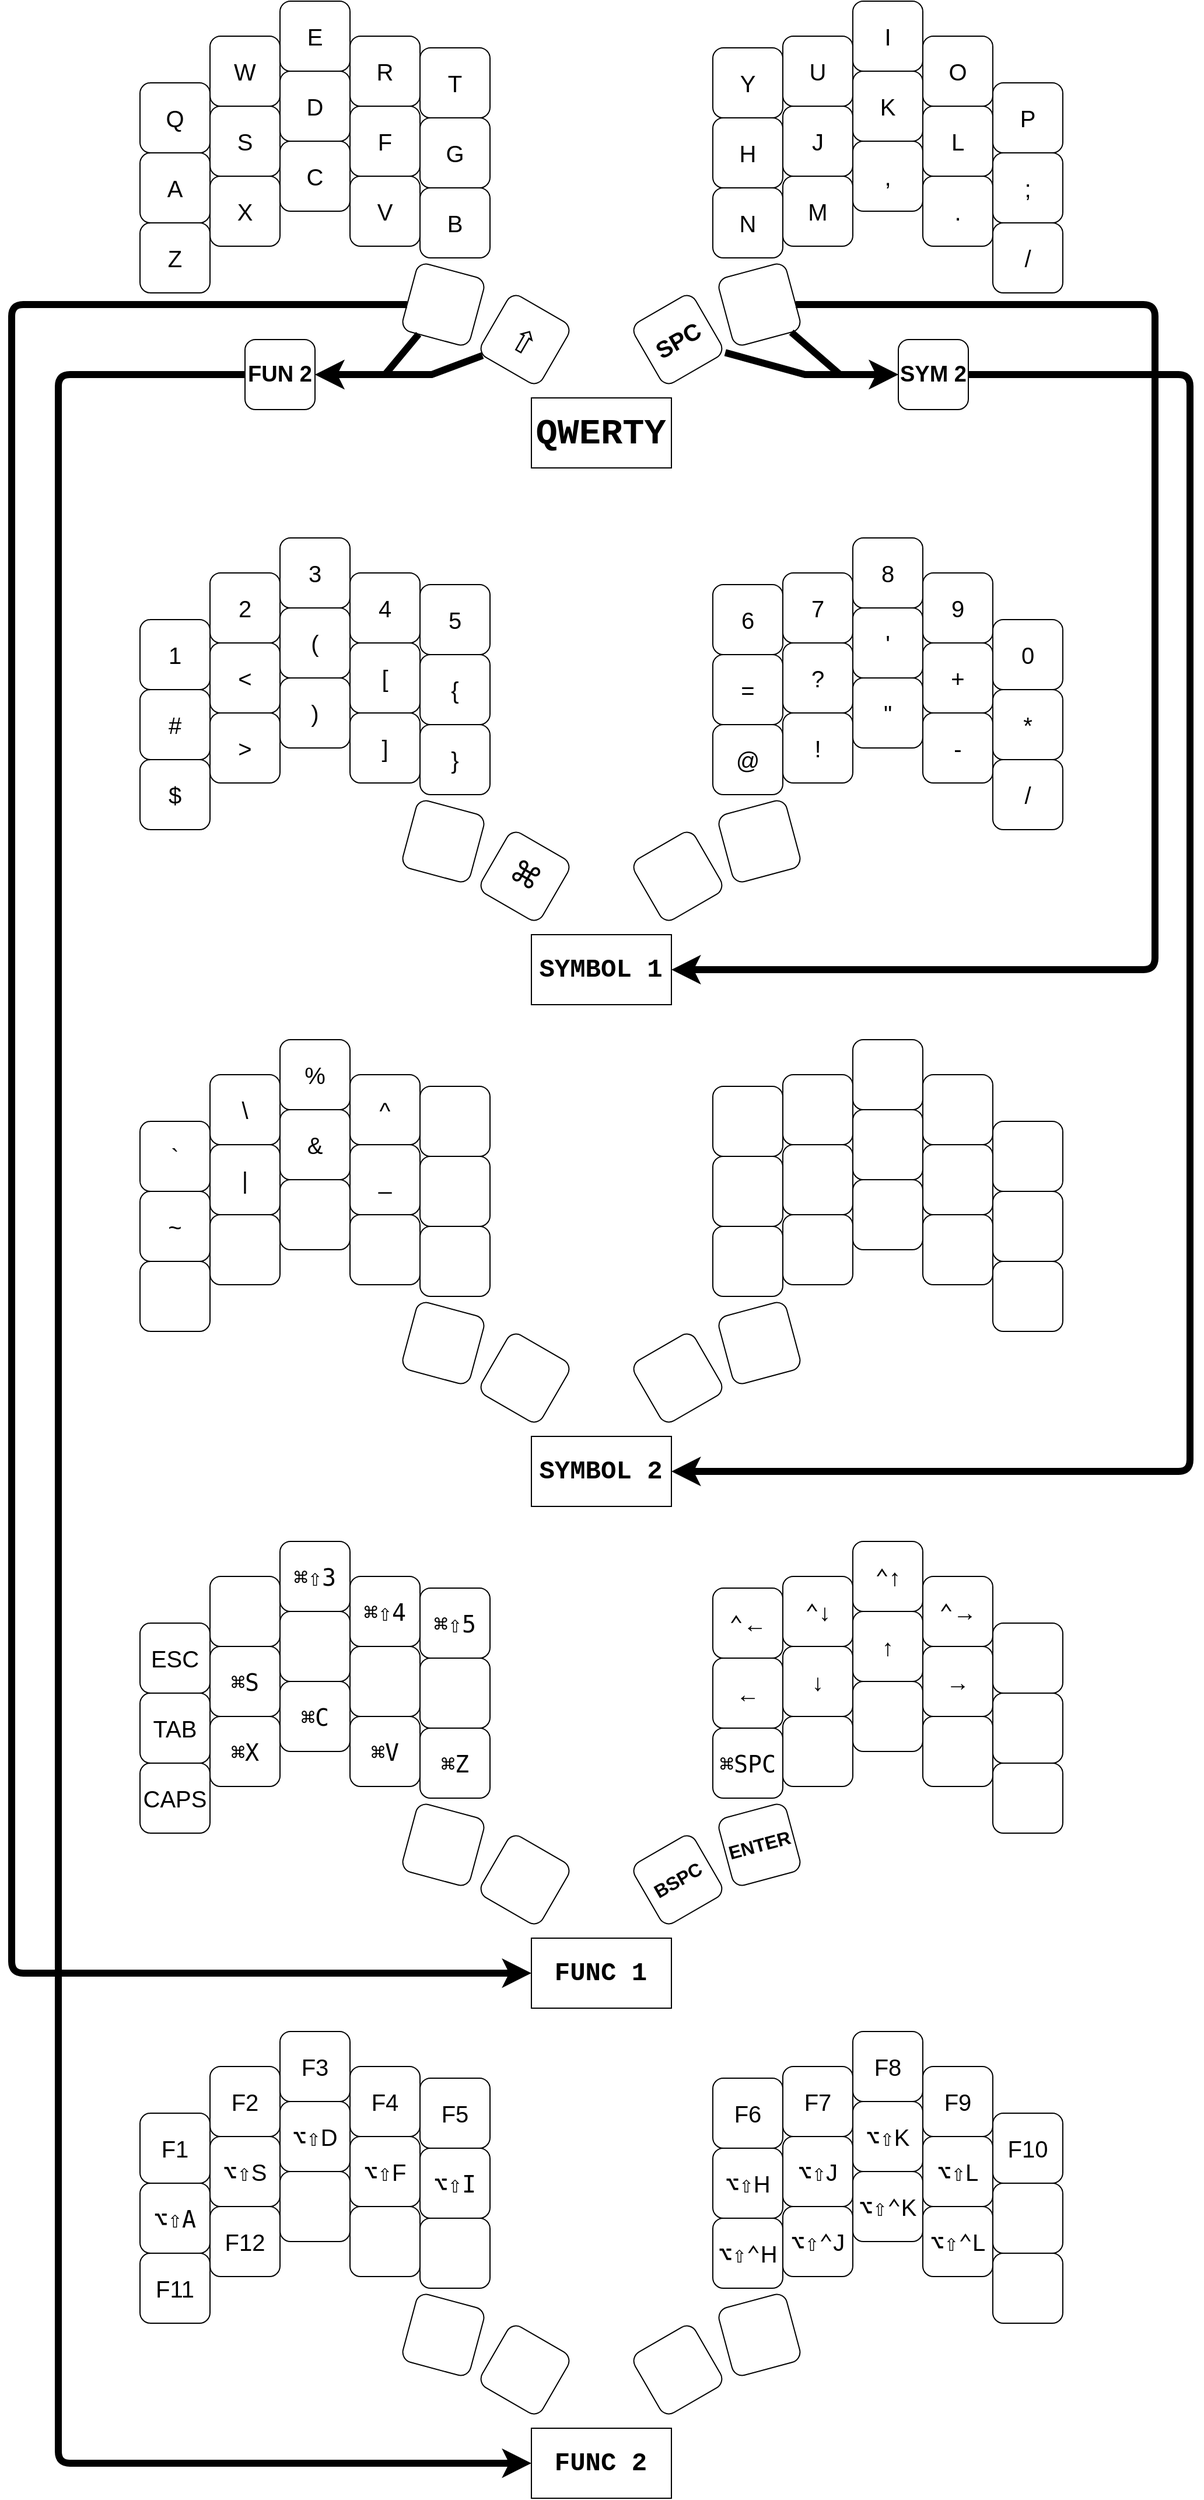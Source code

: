 <mxfile version="20.5.1"><diagram id="PHoBeTt5B5sPmpXtBZZb" name="第 1 页"><mxGraphModel dx="2812" dy="1494" grid="1" gridSize="10" guides="1" tooltips="1" connect="1" arrows="1" fold="1" page="1" pageScale="1" pageWidth="827" pageHeight="1169" math="0" shadow="0"><root><mxCell id="0"/><mxCell id="1" parent="0"/><mxCell id="RsKWAIyPbqBDw2KpzhiT-77" value="" style="group" vertex="1" connectable="0" parent="1"><mxGeometry x="150" y="50" width="790.981" height="400" as="geometry"/></mxCell><mxCell id="RsKWAIyPbqBDw2KpzhiT-78" value="&lt;font style=&quot;font-size: 20px;&quot;&gt;Q&lt;/font&gt;" style="rounded=1;whiteSpace=wrap;html=1;" vertex="1" parent="RsKWAIyPbqBDw2KpzhiT-77"><mxGeometry y="70" width="60" height="60" as="geometry"/></mxCell><mxCell id="RsKWAIyPbqBDw2KpzhiT-79" value="&lt;font style=&quot;font-size: 20px;&quot;&gt;A&lt;/font&gt;" style="rounded=1;whiteSpace=wrap;html=1;" vertex="1" parent="RsKWAIyPbqBDw2KpzhiT-77"><mxGeometry y="130" width="60" height="60" as="geometry"/></mxCell><mxCell id="RsKWAIyPbqBDw2KpzhiT-80" value="&lt;font style=&quot;font-size: 20px;&quot;&gt;Z&lt;/font&gt;" style="rounded=1;whiteSpace=wrap;html=1;" vertex="1" parent="RsKWAIyPbqBDw2KpzhiT-77"><mxGeometry y="190" width="60" height="60" as="geometry"/></mxCell><mxCell id="RsKWAIyPbqBDw2KpzhiT-81" value="&lt;font style=&quot;font-size: 20px;&quot;&gt;W&lt;/font&gt;" style="rounded=1;whiteSpace=wrap;html=1;" vertex="1" parent="RsKWAIyPbqBDw2KpzhiT-77"><mxGeometry x="60" y="30" width="60" height="60" as="geometry"/></mxCell><mxCell id="RsKWAIyPbqBDw2KpzhiT-82" value="&lt;font style=&quot;font-size: 20px;&quot;&gt;S&lt;/font&gt;" style="rounded=1;whiteSpace=wrap;html=1;" vertex="1" parent="RsKWAIyPbqBDw2KpzhiT-77"><mxGeometry x="60" y="90" width="60" height="60" as="geometry"/></mxCell><mxCell id="RsKWAIyPbqBDw2KpzhiT-83" value="&lt;font style=&quot;font-size: 20px;&quot;&gt;X&lt;/font&gt;" style="rounded=1;whiteSpace=wrap;html=1;" vertex="1" parent="RsKWAIyPbqBDw2KpzhiT-77"><mxGeometry x="60" y="150" width="60" height="60" as="geometry"/></mxCell><mxCell id="RsKWAIyPbqBDw2KpzhiT-84" value="&lt;font style=&quot;font-size: 20px;&quot;&gt;E&lt;/font&gt;" style="rounded=1;whiteSpace=wrap;html=1;" vertex="1" parent="RsKWAIyPbqBDw2KpzhiT-77"><mxGeometry x="120" width="60" height="60" as="geometry"/></mxCell><mxCell id="RsKWAIyPbqBDw2KpzhiT-85" value="&lt;font style=&quot;font-size: 20px;&quot;&gt;D&lt;/font&gt;" style="rounded=1;whiteSpace=wrap;html=1;" vertex="1" parent="RsKWAIyPbqBDw2KpzhiT-77"><mxGeometry x="120" y="60" width="60" height="60" as="geometry"/></mxCell><mxCell id="RsKWAIyPbqBDw2KpzhiT-86" value="&lt;font style=&quot;font-size: 20px;&quot;&gt;C&lt;/font&gt;" style="rounded=1;whiteSpace=wrap;html=1;" vertex="1" parent="RsKWAIyPbqBDw2KpzhiT-77"><mxGeometry x="120" y="120" width="60" height="60" as="geometry"/></mxCell><mxCell id="RsKWAIyPbqBDw2KpzhiT-87" value="&lt;font style=&quot;font-size: 20px;&quot;&gt;R&lt;/font&gt;" style="rounded=1;whiteSpace=wrap;html=1;" vertex="1" parent="RsKWAIyPbqBDw2KpzhiT-77"><mxGeometry x="180" y="30" width="60" height="60" as="geometry"/></mxCell><mxCell id="RsKWAIyPbqBDw2KpzhiT-88" value="&lt;font style=&quot;font-size: 20px;&quot;&gt;F&lt;/font&gt;" style="rounded=1;whiteSpace=wrap;html=1;" vertex="1" parent="RsKWAIyPbqBDw2KpzhiT-77"><mxGeometry x="180" y="90" width="60" height="60" as="geometry"/></mxCell><mxCell id="RsKWAIyPbqBDw2KpzhiT-89" value="&lt;font style=&quot;font-size: 20px;&quot;&gt;V&lt;/font&gt;" style="rounded=1;whiteSpace=wrap;html=1;" vertex="1" parent="RsKWAIyPbqBDw2KpzhiT-77"><mxGeometry x="180" y="150" width="60" height="60" as="geometry"/></mxCell><mxCell id="RsKWAIyPbqBDw2KpzhiT-90" value="&lt;font style=&quot;font-size: 20px;&quot;&gt;T&lt;/font&gt;" style="rounded=1;whiteSpace=wrap;html=1;" vertex="1" parent="RsKWAIyPbqBDw2KpzhiT-77"><mxGeometry x="240" y="40" width="60" height="60" as="geometry"/></mxCell><mxCell id="RsKWAIyPbqBDw2KpzhiT-91" value="&lt;font style=&quot;font-size: 20px;&quot;&gt;G&lt;/font&gt;" style="rounded=1;whiteSpace=wrap;html=1;" vertex="1" parent="RsKWAIyPbqBDw2KpzhiT-77"><mxGeometry x="240" y="100" width="60" height="60" as="geometry"/></mxCell><mxCell id="RsKWAIyPbqBDw2KpzhiT-92" value="&lt;font style=&quot;font-size: 20px;&quot;&gt;B&lt;/font&gt;" style="rounded=1;whiteSpace=wrap;html=1;" vertex="1" parent="RsKWAIyPbqBDw2KpzhiT-77"><mxGeometry x="240" y="160" width="60" height="60" as="geometry"/></mxCell><mxCell id="RsKWAIyPbqBDw2KpzhiT-93" value="" style="rounded=1;whiteSpace=wrap;html=1;rotation=15;" vertex="1" parent="RsKWAIyPbqBDw2KpzhiT-77"><mxGeometry x="230" y="230" width="60" height="60" as="geometry"/></mxCell><mxCell id="RsKWAIyPbqBDw2KpzhiT-94" value="&lt;font style=&quot;font-size: 37px;&quot;&gt;&lt;code&gt;⇧&lt;/code&gt;&lt;/font&gt;" style="rounded=1;whiteSpace=wrap;html=1;rotation=30;" vertex="1" parent="RsKWAIyPbqBDw2KpzhiT-77"><mxGeometry x="300" y="260" width="60" height="60" as="geometry"/></mxCell><mxCell id="RsKWAIyPbqBDw2KpzhiT-95" value="" style="group;flipH=1;" vertex="1" connectable="0" parent="RsKWAIyPbqBDw2KpzhiT-77"><mxGeometry x="420" width="370.981" height="350" as="geometry"/></mxCell><mxCell id="RsKWAIyPbqBDw2KpzhiT-96" value="&lt;font style=&quot;font-size: 20px;&quot;&gt;P&lt;/font&gt;" style="rounded=1;whiteSpace=wrap;html=1;flipH=1;" vertex="1" parent="RsKWAIyPbqBDw2KpzhiT-95"><mxGeometry x="310.981" y="70" width="60" height="60" as="geometry"/></mxCell><mxCell id="RsKWAIyPbqBDw2KpzhiT-97" value="&lt;font style=&quot;font-size: 20px;&quot;&gt;;&lt;/font&gt;" style="rounded=1;whiteSpace=wrap;html=1;flipH=1;" vertex="1" parent="RsKWAIyPbqBDw2KpzhiT-95"><mxGeometry x="310.981" y="130" width="60" height="60" as="geometry"/></mxCell><mxCell id="RsKWAIyPbqBDw2KpzhiT-98" value="&lt;font style=&quot;font-size: 20px;&quot;&gt;/&lt;/font&gt;" style="rounded=1;whiteSpace=wrap;html=1;flipH=1;" vertex="1" parent="RsKWAIyPbqBDw2KpzhiT-95"><mxGeometry x="310.981" y="190" width="60" height="60" as="geometry"/></mxCell><mxCell id="RsKWAIyPbqBDw2KpzhiT-99" value="&lt;font style=&quot;font-size: 20px;&quot;&gt;O&lt;/font&gt;" style="rounded=1;whiteSpace=wrap;html=1;flipH=1;" vertex="1" parent="RsKWAIyPbqBDw2KpzhiT-95"><mxGeometry x="250.981" y="30" width="60" height="60" as="geometry"/></mxCell><mxCell id="RsKWAIyPbqBDw2KpzhiT-100" value="&lt;font style=&quot;font-size: 20px;&quot;&gt;L&lt;/font&gt;" style="rounded=1;whiteSpace=wrap;html=1;flipH=1;" vertex="1" parent="RsKWAIyPbqBDw2KpzhiT-95"><mxGeometry x="250.981" y="90" width="60" height="60" as="geometry"/></mxCell><mxCell id="RsKWAIyPbqBDw2KpzhiT-101" value="&lt;font style=&quot;font-size: 20px;&quot;&gt;.&lt;/font&gt;" style="rounded=1;whiteSpace=wrap;html=1;flipH=1;" vertex="1" parent="RsKWAIyPbqBDw2KpzhiT-95"><mxGeometry x="250.981" y="150" width="60" height="60" as="geometry"/></mxCell><mxCell id="RsKWAIyPbqBDw2KpzhiT-102" value="&lt;font style=&quot;font-size: 20px;&quot;&gt;I&lt;/font&gt;" style="rounded=1;whiteSpace=wrap;html=1;flipH=1;" vertex="1" parent="RsKWAIyPbqBDw2KpzhiT-95"><mxGeometry x="190.981" width="60" height="60" as="geometry"/></mxCell><mxCell id="RsKWAIyPbqBDw2KpzhiT-103" value="&lt;font style=&quot;font-size: 20px;&quot;&gt;K&lt;/font&gt;" style="rounded=1;whiteSpace=wrap;html=1;flipH=1;" vertex="1" parent="RsKWAIyPbqBDw2KpzhiT-95"><mxGeometry x="190.981" y="60" width="60" height="60" as="geometry"/></mxCell><mxCell id="RsKWAIyPbqBDw2KpzhiT-104" value="&lt;font style=&quot;font-size: 20px;&quot;&gt;,&lt;/font&gt;" style="rounded=1;whiteSpace=wrap;html=1;flipH=1;" vertex="1" parent="RsKWAIyPbqBDw2KpzhiT-95"><mxGeometry x="190.981" y="120" width="60" height="60" as="geometry"/></mxCell><mxCell id="RsKWAIyPbqBDw2KpzhiT-105" value="&lt;font style=&quot;font-size: 20px;&quot;&gt;U&lt;/font&gt;" style="rounded=1;whiteSpace=wrap;html=1;flipH=1;" vertex="1" parent="RsKWAIyPbqBDw2KpzhiT-95"><mxGeometry x="130.981" y="30" width="60" height="60" as="geometry"/></mxCell><mxCell id="RsKWAIyPbqBDw2KpzhiT-106" value="&lt;font style=&quot;font-size: 20px;&quot;&gt;J&lt;/font&gt;" style="rounded=1;whiteSpace=wrap;html=1;flipH=1;" vertex="1" parent="RsKWAIyPbqBDw2KpzhiT-95"><mxGeometry x="130.981" y="90" width="60" height="60" as="geometry"/></mxCell><mxCell id="RsKWAIyPbqBDw2KpzhiT-107" value="&lt;font style=&quot;font-size: 20px;&quot;&gt;M&lt;/font&gt;" style="rounded=1;whiteSpace=wrap;html=1;flipH=1;" vertex="1" parent="RsKWAIyPbqBDw2KpzhiT-95"><mxGeometry x="130.981" y="150" width="60" height="60" as="geometry"/></mxCell><mxCell id="RsKWAIyPbqBDw2KpzhiT-108" value="&lt;font style=&quot;font-size: 20px;&quot;&gt;Y&lt;/font&gt;" style="rounded=1;whiteSpace=wrap;html=1;flipH=1;" vertex="1" parent="RsKWAIyPbqBDw2KpzhiT-95"><mxGeometry x="70.981" y="40" width="60" height="60" as="geometry"/></mxCell><mxCell id="RsKWAIyPbqBDw2KpzhiT-109" value="&lt;font style=&quot;font-size: 20px;&quot;&gt;H&lt;/font&gt;" style="rounded=1;whiteSpace=wrap;html=1;flipH=1;" vertex="1" parent="RsKWAIyPbqBDw2KpzhiT-95"><mxGeometry x="70.981" y="100" width="60" height="60" as="geometry"/></mxCell><mxCell id="RsKWAIyPbqBDw2KpzhiT-110" value="&lt;font style=&quot;font-size: 20px;&quot;&gt;N&lt;/font&gt;" style="rounded=1;whiteSpace=wrap;html=1;flipH=1;" vertex="1" parent="RsKWAIyPbqBDw2KpzhiT-95"><mxGeometry x="70.981" y="160" width="60" height="60" as="geometry"/></mxCell><mxCell id="RsKWAIyPbqBDw2KpzhiT-111" value="" style="rounded=1;whiteSpace=wrap;html=1;rotation=-15;flipH=1;" vertex="1" parent="RsKWAIyPbqBDw2KpzhiT-95"><mxGeometry x="80.981" y="230" width="60" height="60" as="geometry"/></mxCell><mxCell id="RsKWAIyPbqBDw2KpzhiT-112" value="&lt;div style=&quot;font-size: 20px;&quot;&gt;&lt;font style=&quot;font-size: 20px;&quot;&gt;&lt;b&gt;SPC&lt;/b&gt;&lt;/font&gt;&lt;/div&gt;" style="rounded=1;whiteSpace=wrap;html=1;rotation=-30;flipH=1;" vertex="1" parent="RsKWAIyPbqBDw2KpzhiT-95"><mxGeometry x="10.981" y="260" width="60" height="60" as="geometry"/></mxCell><mxCell id="RsKWAIyPbqBDw2KpzhiT-344" value="&lt;font style=&quot;font-size: 19px;&quot;&gt;&lt;b&gt;&lt;font style=&quot;font-size: 19px;&quot;&gt;SYM 2&lt;/font&gt;&lt;/b&gt;&lt;/font&gt;" style="rounded=1;whiteSpace=wrap;html=1;rotation=0;flipH=1;" vertex="1" parent="RsKWAIyPbqBDw2KpzhiT-95"><mxGeometry x="230.001" y="290" width="60" height="60" as="geometry"/></mxCell><mxCell id="RsKWAIyPbqBDw2KpzhiT-345" value="" style="endArrow=classic;html=1;rounded=0;fontFamily=Courier New;fontSize=20;strokeWidth=6;" edge="1" parent="RsKWAIyPbqBDw2KpzhiT-95" source="RsKWAIyPbqBDw2KpzhiT-111" target="RsKWAIyPbqBDw2KpzhiT-344"><mxGeometry width="50" height="50" relative="1" as="geometry"><mxPoint x="120" y="460" as="sourcePoint"/><mxPoint x="170" y="410" as="targetPoint"/><Array as="points"><mxPoint x="180" y="320"/></Array></mxGeometry></mxCell><mxCell id="RsKWAIyPbqBDw2KpzhiT-346" value="" style="endArrow=classic;html=1;rounded=0;fontFamily=Courier New;fontSize=20;strokeWidth=6;" edge="1" parent="RsKWAIyPbqBDw2KpzhiT-95" source="RsKWAIyPbqBDw2KpzhiT-112" target="RsKWAIyPbqBDw2KpzhiT-344"><mxGeometry width="50" height="50" relative="1" as="geometry"><mxPoint x="-180" y="550" as="sourcePoint"/><mxPoint x="-130" y="500" as="targetPoint"/><Array as="points"><mxPoint x="150" y="320"/></Array></mxGeometry></mxCell><mxCell id="RsKWAIyPbqBDw2KpzhiT-113" value="&lt;h1&gt;&lt;font style=&quot;font-size: 31px;&quot; face=&quot;Courier New&quot;&gt;QWERTY&lt;/font&gt;&lt;/h1&gt;" style="rounded=0;whiteSpace=wrap;html=1;" vertex="1" parent="RsKWAIyPbqBDw2KpzhiT-77"><mxGeometry x="335.49" y="340" width="120" height="60" as="geometry"/></mxCell><mxCell id="RsKWAIyPbqBDw2KpzhiT-347" value="&lt;font style=&quot;font-size: 19px;&quot;&gt;&lt;b&gt;&lt;font style=&quot;font-size: 19px;&quot;&gt;FUN 2&lt;/font&gt;&lt;/b&gt;&lt;/font&gt;" style="rounded=1;whiteSpace=wrap;html=1;rotation=0;flipH=1;" vertex="1" parent="RsKWAIyPbqBDw2KpzhiT-77"><mxGeometry x="90.001" y="290" width="60" height="60" as="geometry"/></mxCell><mxCell id="RsKWAIyPbqBDw2KpzhiT-348" value="" style="endArrow=classic;html=1;rounded=0;fontFamily=Courier New;fontSize=19;strokeWidth=6;" edge="1" parent="RsKWAIyPbqBDw2KpzhiT-77" source="RsKWAIyPbqBDw2KpzhiT-93" target="RsKWAIyPbqBDw2KpzhiT-347"><mxGeometry width="50" height="50" relative="1" as="geometry"><mxPoint x="240" y="510" as="sourcePoint"/><mxPoint x="290" y="460" as="targetPoint"/><Array as="points"><mxPoint x="210" y="320"/></Array></mxGeometry></mxCell><mxCell id="RsKWAIyPbqBDw2KpzhiT-349" value="" style="endArrow=classic;html=1;rounded=0;fontFamily=Courier New;fontSize=19;strokeWidth=6;" edge="1" parent="RsKWAIyPbqBDw2KpzhiT-77" source="RsKWAIyPbqBDw2KpzhiT-94" target="RsKWAIyPbqBDw2KpzhiT-347"><mxGeometry width="50" height="50" relative="1" as="geometry"><mxPoint x="210" y="380" as="sourcePoint"/><mxPoint x="260" y="330" as="targetPoint"/><Array as="points"><mxPoint x="250" y="320"/></Array></mxGeometry></mxCell><mxCell id="RsKWAIyPbqBDw2KpzhiT-188" value="" style="group" vertex="1" connectable="0" parent="1"><mxGeometry x="150" y="510" width="790.981" height="400" as="geometry"/></mxCell><mxCell id="RsKWAIyPbqBDw2KpzhiT-189" value="&lt;font style=&quot;font-size: 20px;&quot;&gt;1&lt;/font&gt;" style="rounded=1;whiteSpace=wrap;html=1;" vertex="1" parent="RsKWAIyPbqBDw2KpzhiT-188"><mxGeometry y="70" width="60" height="60" as="geometry"/></mxCell><mxCell id="RsKWAIyPbqBDw2KpzhiT-190" value="&lt;font style=&quot;font-size: 20px;&quot;&gt;#&lt;/font&gt;" style="rounded=1;whiteSpace=wrap;html=1;" vertex="1" parent="RsKWAIyPbqBDw2KpzhiT-188"><mxGeometry y="130" width="60" height="60" as="geometry"/></mxCell><mxCell id="RsKWAIyPbqBDw2KpzhiT-191" value="&lt;font style=&quot;font-size: 20px;&quot;&gt;$&lt;/font&gt;" style="rounded=1;whiteSpace=wrap;html=1;" vertex="1" parent="RsKWAIyPbqBDw2KpzhiT-188"><mxGeometry y="190" width="60" height="60" as="geometry"/></mxCell><mxCell id="RsKWAIyPbqBDw2KpzhiT-192" value="&lt;font style=&quot;font-size: 20px;&quot;&gt;2&lt;/font&gt;" style="rounded=1;whiteSpace=wrap;html=1;" vertex="1" parent="RsKWAIyPbqBDw2KpzhiT-188"><mxGeometry x="60" y="30" width="60" height="60" as="geometry"/></mxCell><mxCell id="RsKWAIyPbqBDw2KpzhiT-193" value="&lt;font style=&quot;font-size: 20px;&quot;&gt;&amp;lt;&lt;/font&gt;" style="rounded=1;whiteSpace=wrap;html=1;" vertex="1" parent="RsKWAIyPbqBDw2KpzhiT-188"><mxGeometry x="60" y="90" width="60" height="60" as="geometry"/></mxCell><mxCell id="RsKWAIyPbqBDw2KpzhiT-194" value="&lt;font style=&quot;font-size: 20px;&quot;&gt;&amp;gt;&lt;/font&gt;" style="rounded=1;whiteSpace=wrap;html=1;" vertex="1" parent="RsKWAIyPbqBDw2KpzhiT-188"><mxGeometry x="60" y="150" width="60" height="60" as="geometry"/></mxCell><mxCell id="RsKWAIyPbqBDw2KpzhiT-195" value="&lt;font style=&quot;font-size: 20px;&quot;&gt;3&lt;/font&gt;" style="rounded=1;whiteSpace=wrap;html=1;" vertex="1" parent="RsKWAIyPbqBDw2KpzhiT-188"><mxGeometry x="120" width="60" height="60" as="geometry"/></mxCell><mxCell id="RsKWAIyPbqBDw2KpzhiT-196" value="&lt;font style=&quot;font-size: 20px;&quot;&gt;(&lt;/font&gt;" style="rounded=1;whiteSpace=wrap;html=1;" vertex="1" parent="RsKWAIyPbqBDw2KpzhiT-188"><mxGeometry x="120" y="60" width="60" height="60" as="geometry"/></mxCell><mxCell id="RsKWAIyPbqBDw2KpzhiT-197" value="&lt;font style=&quot;font-size: 20px;&quot;&gt;)&lt;/font&gt;" style="rounded=1;whiteSpace=wrap;html=1;" vertex="1" parent="RsKWAIyPbqBDw2KpzhiT-188"><mxGeometry x="120" y="120" width="60" height="60" as="geometry"/></mxCell><mxCell id="RsKWAIyPbqBDw2KpzhiT-198" value="&lt;font style=&quot;font-size: 20px;&quot;&gt;4&lt;/font&gt;" style="rounded=1;whiteSpace=wrap;html=1;" vertex="1" parent="RsKWAIyPbqBDw2KpzhiT-188"><mxGeometry x="180" y="30" width="60" height="60" as="geometry"/></mxCell><mxCell id="RsKWAIyPbqBDw2KpzhiT-199" value="&lt;font style=&quot;font-size: 20px;&quot;&gt;[&lt;/font&gt;" style="rounded=1;whiteSpace=wrap;html=1;" vertex="1" parent="RsKWAIyPbqBDw2KpzhiT-188"><mxGeometry x="180" y="90" width="60" height="60" as="geometry"/></mxCell><mxCell id="RsKWAIyPbqBDw2KpzhiT-200" value="&lt;font style=&quot;font-size: 20px;&quot;&gt;]&lt;/font&gt;" style="rounded=1;whiteSpace=wrap;html=1;" vertex="1" parent="RsKWAIyPbqBDw2KpzhiT-188"><mxGeometry x="180" y="150" width="60" height="60" as="geometry"/></mxCell><mxCell id="RsKWAIyPbqBDw2KpzhiT-201" value="&lt;font style=&quot;font-size: 20px;&quot;&gt;5&lt;/font&gt;" style="rounded=1;whiteSpace=wrap;html=1;" vertex="1" parent="RsKWAIyPbqBDw2KpzhiT-188"><mxGeometry x="240" y="40" width="60" height="60" as="geometry"/></mxCell><mxCell id="RsKWAIyPbqBDw2KpzhiT-202" value="&lt;font style=&quot;font-size: 20px;&quot;&gt;{&lt;/font&gt;" style="rounded=1;whiteSpace=wrap;html=1;" vertex="1" parent="RsKWAIyPbqBDw2KpzhiT-188"><mxGeometry x="240" y="100" width="60" height="60" as="geometry"/></mxCell><mxCell id="RsKWAIyPbqBDw2KpzhiT-203" value="&lt;font style=&quot;font-size: 20px;&quot;&gt;}&lt;/font&gt;" style="rounded=1;whiteSpace=wrap;html=1;" vertex="1" parent="RsKWAIyPbqBDw2KpzhiT-188"><mxGeometry x="240" y="160" width="60" height="60" as="geometry"/></mxCell><mxCell id="RsKWAIyPbqBDw2KpzhiT-204" value="" style="rounded=1;whiteSpace=wrap;html=1;rotation=15;" vertex="1" parent="RsKWAIyPbqBDw2KpzhiT-188"><mxGeometry x="230" y="230" width="60" height="60" as="geometry"/></mxCell><mxCell id="RsKWAIyPbqBDw2KpzhiT-205" value="&lt;code style=&quot;font-size: 37px;&quot;&gt;⌘&lt;/code&gt;" style="rounded=1;whiteSpace=wrap;html=1;rotation=30;" vertex="1" parent="RsKWAIyPbqBDw2KpzhiT-188"><mxGeometry x="300" y="260" width="60" height="60" as="geometry"/></mxCell><mxCell id="RsKWAIyPbqBDw2KpzhiT-206" value="" style="group;flipH=1;" vertex="1" connectable="0" parent="RsKWAIyPbqBDw2KpzhiT-188"><mxGeometry x="420" width="370.981" height="330.981" as="geometry"/></mxCell><mxCell id="RsKWAIyPbqBDw2KpzhiT-207" value="&lt;font style=&quot;font-size: 20px;&quot;&gt;0&lt;/font&gt;" style="rounded=1;whiteSpace=wrap;html=1;flipH=1;" vertex="1" parent="RsKWAIyPbqBDw2KpzhiT-206"><mxGeometry x="310.981" y="70" width="60" height="60" as="geometry"/></mxCell><mxCell id="RsKWAIyPbqBDw2KpzhiT-208" value="&lt;font style=&quot;font-size: 20px;&quot;&gt;*&lt;/font&gt;" style="rounded=1;whiteSpace=wrap;html=1;flipH=1;" vertex="1" parent="RsKWAIyPbqBDw2KpzhiT-206"><mxGeometry x="310.981" y="130" width="60" height="60" as="geometry"/></mxCell><mxCell id="RsKWAIyPbqBDw2KpzhiT-209" value="&lt;font style=&quot;font-size: 20px;&quot;&gt;/&lt;/font&gt;" style="rounded=1;whiteSpace=wrap;html=1;flipH=1;" vertex="1" parent="RsKWAIyPbqBDw2KpzhiT-206"><mxGeometry x="310.981" y="190" width="60" height="60" as="geometry"/></mxCell><mxCell id="RsKWAIyPbqBDw2KpzhiT-210" value="&lt;font style=&quot;font-size: 20px;&quot;&gt;9&lt;/font&gt;" style="rounded=1;whiteSpace=wrap;html=1;flipH=1;" vertex="1" parent="RsKWAIyPbqBDw2KpzhiT-206"><mxGeometry x="250.981" y="30" width="60" height="60" as="geometry"/></mxCell><mxCell id="RsKWAIyPbqBDw2KpzhiT-211" value="&lt;font style=&quot;font-size: 20px;&quot;&gt;+&lt;/font&gt;" style="rounded=1;whiteSpace=wrap;html=1;flipH=1;" vertex="1" parent="RsKWAIyPbqBDw2KpzhiT-206"><mxGeometry x="250.981" y="90" width="60" height="60" as="geometry"/></mxCell><mxCell id="RsKWAIyPbqBDw2KpzhiT-212" value="&lt;font style=&quot;font-size: 20px;&quot;&gt;-&lt;/font&gt;" style="rounded=1;whiteSpace=wrap;html=1;flipH=1;" vertex="1" parent="RsKWAIyPbqBDw2KpzhiT-206"><mxGeometry x="250.981" y="150" width="60" height="60" as="geometry"/></mxCell><mxCell id="RsKWAIyPbqBDw2KpzhiT-213" value="&lt;font style=&quot;font-size: 20px;&quot;&gt;8&lt;/font&gt;" style="rounded=1;whiteSpace=wrap;html=1;flipH=1;" vertex="1" parent="RsKWAIyPbqBDw2KpzhiT-206"><mxGeometry x="190.981" width="60" height="60" as="geometry"/></mxCell><mxCell id="RsKWAIyPbqBDw2KpzhiT-214" value="&lt;font style=&quot;font-size: 20px;&quot;&gt;'&lt;/font&gt;" style="rounded=1;whiteSpace=wrap;html=1;flipH=1;" vertex="1" parent="RsKWAIyPbqBDw2KpzhiT-206"><mxGeometry x="190.981" y="60" width="60" height="60" as="geometry"/></mxCell><mxCell id="RsKWAIyPbqBDw2KpzhiT-215" value="&lt;font style=&quot;font-size: 20px;&quot;&gt;&quot;&lt;/font&gt;" style="rounded=1;whiteSpace=wrap;html=1;flipH=1;" vertex="1" parent="RsKWAIyPbqBDw2KpzhiT-206"><mxGeometry x="190.981" y="120" width="60" height="60" as="geometry"/></mxCell><mxCell id="RsKWAIyPbqBDw2KpzhiT-216" value="&lt;font style=&quot;font-size: 20px;&quot;&gt;7&lt;/font&gt;" style="rounded=1;whiteSpace=wrap;html=1;flipH=1;" vertex="1" parent="RsKWAIyPbqBDw2KpzhiT-206"><mxGeometry x="130.981" y="30" width="60" height="60" as="geometry"/></mxCell><mxCell id="RsKWAIyPbqBDw2KpzhiT-217" value="&lt;font style=&quot;font-size: 20px;&quot;&gt;?&lt;/font&gt;" style="rounded=1;whiteSpace=wrap;html=1;flipH=1;" vertex="1" parent="RsKWAIyPbqBDw2KpzhiT-206"><mxGeometry x="130.981" y="90" width="60" height="60" as="geometry"/></mxCell><mxCell id="RsKWAIyPbqBDw2KpzhiT-218" value="&lt;font style=&quot;font-size: 20px;&quot;&gt;!&lt;/font&gt;" style="rounded=1;whiteSpace=wrap;html=1;flipH=1;" vertex="1" parent="RsKWAIyPbqBDw2KpzhiT-206"><mxGeometry x="130.981" y="150" width="60" height="60" as="geometry"/></mxCell><mxCell id="RsKWAIyPbqBDw2KpzhiT-219" value="&lt;font style=&quot;font-size: 20px;&quot;&gt;6&lt;/font&gt;" style="rounded=1;whiteSpace=wrap;html=1;flipH=1;" vertex="1" parent="RsKWAIyPbqBDw2KpzhiT-206"><mxGeometry x="70.981" y="40" width="60" height="60" as="geometry"/></mxCell><mxCell id="RsKWAIyPbqBDw2KpzhiT-220" value="&lt;font style=&quot;font-size: 20px;&quot;&gt;=&lt;/font&gt;" style="rounded=1;whiteSpace=wrap;html=1;flipH=1;" vertex="1" parent="RsKWAIyPbqBDw2KpzhiT-206"><mxGeometry x="70.981" y="100" width="60" height="60" as="geometry"/></mxCell><mxCell id="RsKWAIyPbqBDw2KpzhiT-221" value="&lt;font style=&quot;font-size: 20px;&quot;&gt;@&lt;/font&gt;" style="rounded=1;whiteSpace=wrap;html=1;flipH=1;" vertex="1" parent="RsKWAIyPbqBDw2KpzhiT-206"><mxGeometry x="70.981" y="160" width="60" height="60" as="geometry"/></mxCell><mxCell id="RsKWAIyPbqBDw2KpzhiT-222" value="" style="rounded=1;whiteSpace=wrap;html=1;rotation=-15;flipH=1;" vertex="1" parent="RsKWAIyPbqBDw2KpzhiT-206"><mxGeometry x="80.981" y="230" width="60" height="60" as="geometry"/></mxCell><mxCell id="RsKWAIyPbqBDw2KpzhiT-223" value="" style="rounded=1;whiteSpace=wrap;html=1;rotation=-30;flipH=1;" vertex="1" parent="RsKWAIyPbqBDw2KpzhiT-206"><mxGeometry x="10.981" y="260" width="60" height="60" as="geometry"/></mxCell><mxCell id="RsKWAIyPbqBDw2KpzhiT-224" value="&lt;h1 style=&quot;font-size: 22px;&quot;&gt;&lt;font style=&quot;font-size: 22px;&quot; face=&quot;Courier New&quot;&gt;SYMBOL 1&lt;br&gt;&lt;/font&gt;&lt;/h1&gt;" style="rounded=0;whiteSpace=wrap;html=1;" vertex="1" parent="RsKWAIyPbqBDw2KpzhiT-188"><mxGeometry x="335.49" y="340" width="120" height="60" as="geometry"/></mxCell><mxCell id="RsKWAIyPbqBDw2KpzhiT-225" value="" style="group" vertex="1" connectable="0" parent="1"><mxGeometry x="150" y="940" width="790.981" height="400" as="geometry"/></mxCell><mxCell id="RsKWAIyPbqBDw2KpzhiT-226" value="&lt;font style=&quot;font-size: 20px;&quot;&gt;`&lt;/font&gt;" style="rounded=1;whiteSpace=wrap;html=1;" vertex="1" parent="RsKWAIyPbqBDw2KpzhiT-225"><mxGeometry y="70" width="60" height="60" as="geometry"/></mxCell><mxCell id="RsKWAIyPbqBDw2KpzhiT-227" value="&lt;font style=&quot;font-size: 20px;&quot;&gt;~&lt;/font&gt;" style="rounded=1;whiteSpace=wrap;html=1;" vertex="1" parent="RsKWAIyPbqBDw2KpzhiT-225"><mxGeometry y="130" width="60" height="60" as="geometry"/></mxCell><mxCell id="RsKWAIyPbqBDw2KpzhiT-228" value="" style="rounded=1;whiteSpace=wrap;html=1;" vertex="1" parent="RsKWAIyPbqBDw2KpzhiT-225"><mxGeometry y="190" width="60" height="60" as="geometry"/></mxCell><mxCell id="RsKWAIyPbqBDw2KpzhiT-229" value="&lt;font style=&quot;font-size: 20px;&quot;&gt;\&lt;/font&gt;" style="rounded=1;whiteSpace=wrap;html=1;" vertex="1" parent="RsKWAIyPbqBDw2KpzhiT-225"><mxGeometry x="60" y="30" width="60" height="60" as="geometry"/></mxCell><mxCell id="RsKWAIyPbqBDw2KpzhiT-230" value="&lt;font style=&quot;font-size: 20px;&quot;&gt;|&lt;/font&gt;" style="rounded=1;whiteSpace=wrap;html=1;" vertex="1" parent="RsKWAIyPbqBDw2KpzhiT-225"><mxGeometry x="60" y="90" width="60" height="60" as="geometry"/></mxCell><mxCell id="RsKWAIyPbqBDw2KpzhiT-231" value="" style="rounded=1;whiteSpace=wrap;html=1;" vertex="1" parent="RsKWAIyPbqBDw2KpzhiT-225"><mxGeometry x="60" y="150" width="60" height="60" as="geometry"/></mxCell><mxCell id="RsKWAIyPbqBDw2KpzhiT-232" value="&lt;font style=&quot;font-size: 20px;&quot;&gt;%&lt;/font&gt;" style="rounded=1;whiteSpace=wrap;html=1;" vertex="1" parent="RsKWAIyPbqBDw2KpzhiT-225"><mxGeometry x="120" width="60" height="60" as="geometry"/></mxCell><mxCell id="RsKWAIyPbqBDw2KpzhiT-233" value="&lt;font style=&quot;font-size: 20px;&quot;&gt;&amp;amp;&lt;/font&gt;" style="rounded=1;whiteSpace=wrap;html=1;" vertex="1" parent="RsKWAIyPbqBDw2KpzhiT-225"><mxGeometry x="120" y="60" width="60" height="60" as="geometry"/></mxCell><mxCell id="RsKWAIyPbqBDw2KpzhiT-234" value="" style="rounded=1;whiteSpace=wrap;html=1;" vertex="1" parent="RsKWAIyPbqBDw2KpzhiT-225"><mxGeometry x="120" y="120" width="60" height="60" as="geometry"/></mxCell><mxCell id="RsKWAIyPbqBDw2KpzhiT-235" value="&lt;font style=&quot;font-size: 20px;&quot;&gt;^&lt;/font&gt;" style="rounded=1;whiteSpace=wrap;html=1;" vertex="1" parent="RsKWAIyPbqBDw2KpzhiT-225"><mxGeometry x="180" y="30" width="60" height="60" as="geometry"/></mxCell><mxCell id="RsKWAIyPbqBDw2KpzhiT-236" value="&lt;font style=&quot;font-size: 20px;&quot;&gt;_&lt;/font&gt;" style="rounded=1;whiteSpace=wrap;html=1;" vertex="1" parent="RsKWAIyPbqBDw2KpzhiT-225"><mxGeometry x="180" y="90" width="60" height="60" as="geometry"/></mxCell><mxCell id="RsKWAIyPbqBDw2KpzhiT-237" value="" style="rounded=1;whiteSpace=wrap;html=1;" vertex="1" parent="RsKWAIyPbqBDw2KpzhiT-225"><mxGeometry x="180" y="150" width="60" height="60" as="geometry"/></mxCell><mxCell id="RsKWAIyPbqBDw2KpzhiT-238" value="" style="rounded=1;whiteSpace=wrap;html=1;" vertex="1" parent="RsKWAIyPbqBDw2KpzhiT-225"><mxGeometry x="240" y="40" width="60" height="60" as="geometry"/></mxCell><mxCell id="RsKWAIyPbqBDw2KpzhiT-239" value="" style="rounded=1;whiteSpace=wrap;html=1;" vertex="1" parent="RsKWAIyPbqBDw2KpzhiT-225"><mxGeometry x="240" y="100" width="60" height="60" as="geometry"/></mxCell><mxCell id="RsKWAIyPbqBDw2KpzhiT-240" value="" style="rounded=1;whiteSpace=wrap;html=1;" vertex="1" parent="RsKWAIyPbqBDw2KpzhiT-225"><mxGeometry x="240" y="160" width="60" height="60" as="geometry"/></mxCell><mxCell id="RsKWAIyPbqBDw2KpzhiT-241" value="" style="rounded=1;whiteSpace=wrap;html=1;rotation=15;" vertex="1" parent="RsKWAIyPbqBDw2KpzhiT-225"><mxGeometry x="230" y="230" width="60" height="60" as="geometry"/></mxCell><mxCell id="RsKWAIyPbqBDw2KpzhiT-242" value="" style="rounded=1;whiteSpace=wrap;html=1;rotation=30;" vertex="1" parent="RsKWAIyPbqBDw2KpzhiT-225"><mxGeometry x="300" y="260" width="60" height="60" as="geometry"/></mxCell><mxCell id="RsKWAIyPbqBDw2KpzhiT-243" value="" style="group;flipH=1;" vertex="1" connectable="0" parent="RsKWAIyPbqBDw2KpzhiT-225"><mxGeometry x="420" width="370.981" height="330.981" as="geometry"/></mxCell><mxCell id="RsKWAIyPbqBDw2KpzhiT-244" value="" style="rounded=1;whiteSpace=wrap;html=1;flipH=1;" vertex="1" parent="RsKWAIyPbqBDw2KpzhiT-243"><mxGeometry x="310.981" y="70" width="60" height="60" as="geometry"/></mxCell><mxCell id="RsKWAIyPbqBDw2KpzhiT-245" value="" style="rounded=1;whiteSpace=wrap;html=1;flipH=1;" vertex="1" parent="RsKWAIyPbqBDw2KpzhiT-243"><mxGeometry x="310.981" y="130" width="60" height="60" as="geometry"/></mxCell><mxCell id="RsKWAIyPbqBDw2KpzhiT-246" value="" style="rounded=1;whiteSpace=wrap;html=1;flipH=1;" vertex="1" parent="RsKWAIyPbqBDw2KpzhiT-243"><mxGeometry x="310.981" y="190" width="60" height="60" as="geometry"/></mxCell><mxCell id="RsKWAIyPbqBDw2KpzhiT-247" value="" style="rounded=1;whiteSpace=wrap;html=1;flipH=1;" vertex="1" parent="RsKWAIyPbqBDw2KpzhiT-243"><mxGeometry x="250.981" y="30" width="60" height="60" as="geometry"/></mxCell><mxCell id="RsKWAIyPbqBDw2KpzhiT-248" value="" style="rounded=1;whiteSpace=wrap;html=1;flipH=1;" vertex="1" parent="RsKWAIyPbqBDw2KpzhiT-243"><mxGeometry x="250.981" y="90" width="60" height="60" as="geometry"/></mxCell><mxCell id="RsKWAIyPbqBDw2KpzhiT-249" value="" style="rounded=1;whiteSpace=wrap;html=1;flipH=1;" vertex="1" parent="RsKWAIyPbqBDw2KpzhiT-243"><mxGeometry x="250.981" y="150" width="60" height="60" as="geometry"/></mxCell><mxCell id="RsKWAIyPbqBDw2KpzhiT-250" value="" style="rounded=1;whiteSpace=wrap;html=1;flipH=1;" vertex="1" parent="RsKWAIyPbqBDw2KpzhiT-243"><mxGeometry x="190.981" width="60" height="60" as="geometry"/></mxCell><mxCell id="RsKWAIyPbqBDw2KpzhiT-251" value="" style="rounded=1;whiteSpace=wrap;html=1;flipH=1;" vertex="1" parent="RsKWAIyPbqBDw2KpzhiT-243"><mxGeometry x="190.981" y="60" width="60" height="60" as="geometry"/></mxCell><mxCell id="RsKWAIyPbqBDw2KpzhiT-252" value="" style="rounded=1;whiteSpace=wrap;html=1;flipH=1;" vertex="1" parent="RsKWAIyPbqBDw2KpzhiT-243"><mxGeometry x="190.981" y="120" width="60" height="60" as="geometry"/></mxCell><mxCell id="RsKWAIyPbqBDw2KpzhiT-253" value="" style="rounded=1;whiteSpace=wrap;html=1;flipH=1;" vertex="1" parent="RsKWAIyPbqBDw2KpzhiT-243"><mxGeometry x="130.981" y="30" width="60" height="60" as="geometry"/></mxCell><mxCell id="RsKWAIyPbqBDw2KpzhiT-254" value="" style="rounded=1;whiteSpace=wrap;html=1;flipH=1;" vertex="1" parent="RsKWAIyPbqBDw2KpzhiT-243"><mxGeometry x="130.981" y="90" width="60" height="60" as="geometry"/></mxCell><mxCell id="RsKWAIyPbqBDw2KpzhiT-255" value="" style="rounded=1;whiteSpace=wrap;html=1;flipH=1;" vertex="1" parent="RsKWAIyPbqBDw2KpzhiT-243"><mxGeometry x="130.981" y="150" width="60" height="60" as="geometry"/></mxCell><mxCell id="RsKWAIyPbqBDw2KpzhiT-256" value="" style="rounded=1;whiteSpace=wrap;html=1;flipH=1;" vertex="1" parent="RsKWAIyPbqBDw2KpzhiT-243"><mxGeometry x="70.981" y="40" width="60" height="60" as="geometry"/></mxCell><mxCell id="RsKWAIyPbqBDw2KpzhiT-257" value="" style="rounded=1;whiteSpace=wrap;html=1;flipH=1;" vertex="1" parent="RsKWAIyPbqBDw2KpzhiT-243"><mxGeometry x="70.981" y="100" width="60" height="60" as="geometry"/></mxCell><mxCell id="RsKWAIyPbqBDw2KpzhiT-258" value="" style="rounded=1;whiteSpace=wrap;html=1;flipH=1;" vertex="1" parent="RsKWAIyPbqBDw2KpzhiT-243"><mxGeometry x="70.981" y="160" width="60" height="60" as="geometry"/></mxCell><mxCell id="RsKWAIyPbqBDw2KpzhiT-259" value="" style="rounded=1;whiteSpace=wrap;html=1;rotation=-15;flipH=1;" vertex="1" parent="RsKWAIyPbqBDw2KpzhiT-243"><mxGeometry x="80.981" y="230" width="60" height="60" as="geometry"/></mxCell><mxCell id="RsKWAIyPbqBDw2KpzhiT-260" value="" style="rounded=1;whiteSpace=wrap;html=1;rotation=-30;flipH=1;" vertex="1" parent="RsKWAIyPbqBDw2KpzhiT-243"><mxGeometry x="10.981" y="260" width="60" height="60" as="geometry"/></mxCell><mxCell id="RsKWAIyPbqBDw2KpzhiT-261" value="&lt;h1 style=&quot;font-size: 22px;&quot;&gt;&lt;font style=&quot;font-size: 22px;&quot; face=&quot;Courier New&quot;&gt;SYMBOL 2&lt;br&gt;&lt;/font&gt;&lt;/h1&gt;" style="rounded=0;whiteSpace=wrap;html=1;" vertex="1" parent="RsKWAIyPbqBDw2KpzhiT-225"><mxGeometry x="335.49" y="340" width="120" height="60" as="geometry"/></mxCell><mxCell id="RsKWAIyPbqBDw2KpzhiT-262" value="" style="group" vertex="1" connectable="0" parent="1"><mxGeometry x="150" y="1790" width="790.981" height="400" as="geometry"/></mxCell><mxCell id="RsKWAIyPbqBDw2KpzhiT-263" value="&lt;font style=&quot;font-size: 20px;&quot;&gt;F1&lt;/font&gt;" style="rounded=1;whiteSpace=wrap;html=1;" vertex="1" parent="RsKWAIyPbqBDw2KpzhiT-262"><mxGeometry y="70" width="60" height="60" as="geometry"/></mxCell><mxCell id="RsKWAIyPbqBDw2KpzhiT-264" value="&lt;font style=&quot;font-size: 20px;&quot;&gt;&lt;code&gt;⌥&lt;/code&gt;&lt;code&gt;⇧A&lt;/code&gt;&lt;/font&gt;" style="rounded=1;whiteSpace=wrap;html=1;" vertex="1" parent="RsKWAIyPbqBDw2KpzhiT-262"><mxGeometry y="130" width="60" height="60" as="geometry"/></mxCell><mxCell id="RsKWAIyPbqBDw2KpzhiT-265" value="&lt;font style=&quot;font-size: 20px;&quot;&gt;F11&lt;/font&gt;" style="rounded=1;whiteSpace=wrap;html=1;" vertex="1" parent="RsKWAIyPbqBDw2KpzhiT-262"><mxGeometry y="190" width="60" height="60" as="geometry"/></mxCell><mxCell id="RsKWAIyPbqBDw2KpzhiT-266" value="&lt;font style=&quot;font-size: 20px;&quot;&gt;F2&lt;/font&gt;" style="rounded=1;whiteSpace=wrap;html=1;" vertex="1" parent="RsKWAIyPbqBDw2KpzhiT-262"><mxGeometry x="60" y="30" width="60" height="60" as="geometry"/></mxCell><mxCell id="RsKWAIyPbqBDw2KpzhiT-267" value="&lt;font style=&quot;font-size: 20px;&quot;&gt;&lt;code&gt;⌥&lt;/code&gt;&lt;code&gt;⇧&lt;/code&gt;&lt;/font&gt;&lt;font style=&quot;font-size: 20px;&quot;&gt;S&lt;/font&gt;" style="rounded=1;whiteSpace=wrap;html=1;" vertex="1" parent="RsKWAIyPbqBDw2KpzhiT-262"><mxGeometry x="60" y="90" width="60" height="60" as="geometry"/></mxCell><mxCell id="RsKWAIyPbqBDw2KpzhiT-268" value="&lt;font style=&quot;font-size: 20px;&quot;&gt;F12&lt;/font&gt;" style="rounded=1;whiteSpace=wrap;html=1;" vertex="1" parent="RsKWAIyPbqBDw2KpzhiT-262"><mxGeometry x="60" y="150" width="60" height="60" as="geometry"/></mxCell><mxCell id="RsKWAIyPbqBDw2KpzhiT-269" value="&lt;font style=&quot;font-size: 20px;&quot;&gt;F3&lt;/font&gt;" style="rounded=1;whiteSpace=wrap;html=1;" vertex="1" parent="RsKWAIyPbqBDw2KpzhiT-262"><mxGeometry x="120" width="60" height="60" as="geometry"/></mxCell><mxCell id="RsKWAIyPbqBDw2KpzhiT-270" value="&lt;font style=&quot;font-size: 20px;&quot;&gt;&lt;code&gt;⌥&lt;/code&gt;&lt;code&gt;⇧&lt;/code&gt;&lt;/font&gt;&lt;font style=&quot;font-size: 20px;&quot;&gt;D&lt;/font&gt;" style="rounded=1;whiteSpace=wrap;html=1;" vertex="1" parent="RsKWAIyPbqBDw2KpzhiT-262"><mxGeometry x="120" y="60" width="60" height="60" as="geometry"/></mxCell><mxCell id="RsKWAIyPbqBDw2KpzhiT-271" value="" style="rounded=1;whiteSpace=wrap;html=1;" vertex="1" parent="RsKWAIyPbqBDw2KpzhiT-262"><mxGeometry x="120" y="120" width="60" height="60" as="geometry"/></mxCell><mxCell id="RsKWAIyPbqBDw2KpzhiT-272" value="&lt;font style=&quot;font-size: 20px;&quot;&gt;F4&lt;/font&gt;" style="rounded=1;whiteSpace=wrap;html=1;" vertex="1" parent="RsKWAIyPbqBDw2KpzhiT-262"><mxGeometry x="180" y="30" width="60" height="60" as="geometry"/></mxCell><mxCell id="RsKWAIyPbqBDw2KpzhiT-273" value="&lt;font style=&quot;font-size: 20px;&quot;&gt;&lt;code&gt;⌥&lt;/code&gt;&lt;code&gt;⇧&lt;/code&gt;&lt;/font&gt;&lt;font style=&quot;font-size: 20px;&quot;&gt;F&lt;/font&gt;" style="rounded=1;whiteSpace=wrap;html=1;" vertex="1" parent="RsKWAIyPbqBDw2KpzhiT-262"><mxGeometry x="180" y="90" width="60" height="60" as="geometry"/></mxCell><mxCell id="RsKWAIyPbqBDw2KpzhiT-274" value="" style="rounded=1;whiteSpace=wrap;html=1;" vertex="1" parent="RsKWAIyPbqBDw2KpzhiT-262"><mxGeometry x="180" y="150" width="60" height="60" as="geometry"/></mxCell><mxCell id="RsKWAIyPbqBDw2KpzhiT-275" value="&lt;font style=&quot;font-size: 20px;&quot;&gt;F5&lt;/font&gt;" style="rounded=1;whiteSpace=wrap;html=1;" vertex="1" parent="RsKWAIyPbqBDw2KpzhiT-262"><mxGeometry x="240" y="40" width="60" height="60" as="geometry"/></mxCell><mxCell id="RsKWAIyPbqBDw2KpzhiT-276" value="&lt;font style=&quot;font-size: 20px;&quot;&gt;&lt;code&gt;⌥&lt;/code&gt;&lt;code&gt;⇧I&lt;/code&gt;&lt;/font&gt;" style="rounded=1;whiteSpace=wrap;html=1;" vertex="1" parent="RsKWAIyPbqBDw2KpzhiT-262"><mxGeometry x="240" y="100" width="60" height="60" as="geometry"/></mxCell><mxCell id="RsKWAIyPbqBDw2KpzhiT-277" value="" style="rounded=1;whiteSpace=wrap;html=1;" vertex="1" parent="RsKWAIyPbqBDw2KpzhiT-262"><mxGeometry x="240" y="160" width="60" height="60" as="geometry"/></mxCell><mxCell id="RsKWAIyPbqBDw2KpzhiT-278" value="" style="rounded=1;whiteSpace=wrap;html=1;rotation=15;" vertex="1" parent="RsKWAIyPbqBDw2KpzhiT-262"><mxGeometry x="230" y="230" width="60" height="60" as="geometry"/></mxCell><mxCell id="RsKWAIyPbqBDw2KpzhiT-279" value="" style="rounded=1;whiteSpace=wrap;html=1;rotation=30;" vertex="1" parent="RsKWAIyPbqBDw2KpzhiT-262"><mxGeometry x="300" y="260" width="60" height="60" as="geometry"/></mxCell><mxCell id="RsKWAIyPbqBDw2KpzhiT-280" value="" style="group;flipH=1;" vertex="1" connectable="0" parent="RsKWAIyPbqBDw2KpzhiT-262"><mxGeometry x="420" width="370.981" height="330.981" as="geometry"/></mxCell><mxCell id="RsKWAIyPbqBDw2KpzhiT-281" value="&lt;font style=&quot;font-size: 20px;&quot;&gt;F10&lt;/font&gt;" style="rounded=1;whiteSpace=wrap;html=1;flipH=1;" vertex="1" parent="RsKWAIyPbqBDw2KpzhiT-280"><mxGeometry x="310.981" y="70" width="60" height="60" as="geometry"/></mxCell><mxCell id="RsKWAIyPbqBDw2KpzhiT-282" value="" style="rounded=1;whiteSpace=wrap;html=1;flipH=1;" vertex="1" parent="RsKWAIyPbqBDw2KpzhiT-280"><mxGeometry x="310.981" y="130" width="60" height="60" as="geometry"/></mxCell><mxCell id="RsKWAIyPbqBDw2KpzhiT-283" value="" style="rounded=1;whiteSpace=wrap;html=1;flipH=1;" vertex="1" parent="RsKWAIyPbqBDw2KpzhiT-280"><mxGeometry x="310.981" y="190" width="60" height="60" as="geometry"/></mxCell><mxCell id="RsKWAIyPbqBDw2KpzhiT-284" value="&lt;font style=&quot;font-size: 20px;&quot;&gt;F9&lt;/font&gt;" style="rounded=1;whiteSpace=wrap;html=1;flipH=1;" vertex="1" parent="RsKWAIyPbqBDw2KpzhiT-280"><mxGeometry x="250.981" y="30" width="60" height="60" as="geometry"/></mxCell><mxCell id="RsKWAIyPbqBDw2KpzhiT-285" value="&lt;font style=&quot;font-size: 20px;&quot;&gt;&lt;code&gt;⌥&lt;/code&gt;&lt;code&gt;⇧&lt;/code&gt;&lt;/font&gt;&lt;font style=&quot;font-size: 20px;&quot;&gt;L&lt;/font&gt;" style="rounded=1;whiteSpace=wrap;html=1;flipH=1;" vertex="1" parent="RsKWAIyPbqBDw2KpzhiT-280"><mxGeometry x="250.981" y="90" width="60" height="60" as="geometry"/></mxCell><mxCell id="RsKWAIyPbqBDw2KpzhiT-286" value="&lt;font style=&quot;font-size: 20px;&quot;&gt;&lt;code&gt;⌥&lt;/code&gt;&lt;code&gt;⇧&lt;/code&gt;&lt;/font&gt;&lt;font style=&quot;font-size: 20px;&quot;&gt;&lt;code&gt;⌃&lt;/code&gt;&lt;font style=&quot;font-size: 20px;&quot;&gt;L&lt;/font&gt;&lt;/font&gt;" style="rounded=1;whiteSpace=wrap;html=1;flipH=1;" vertex="1" parent="RsKWAIyPbqBDw2KpzhiT-280"><mxGeometry x="250.981" y="150" width="60" height="60" as="geometry"/></mxCell><mxCell id="RsKWAIyPbqBDw2KpzhiT-287" value="&lt;font style=&quot;font-size: 20px;&quot;&gt;F8&lt;/font&gt;" style="rounded=1;whiteSpace=wrap;html=1;flipH=1;" vertex="1" parent="RsKWAIyPbqBDw2KpzhiT-280"><mxGeometry x="190.981" width="60" height="60" as="geometry"/></mxCell><mxCell id="RsKWAIyPbqBDw2KpzhiT-288" value="&lt;font style=&quot;font-size: 20px;&quot;&gt;&lt;code&gt;⌥&lt;/code&gt;&lt;code&gt;⇧&lt;/code&gt;&lt;/font&gt;&lt;font style=&quot;font-size: 20px;&quot;&gt;K&lt;/font&gt;" style="rounded=1;whiteSpace=wrap;html=1;flipH=1;" vertex="1" parent="RsKWAIyPbqBDw2KpzhiT-280"><mxGeometry x="190.981" y="60" width="60" height="60" as="geometry"/></mxCell><mxCell id="RsKWAIyPbqBDw2KpzhiT-289" value="&lt;font style=&quot;font-size: 20px;&quot;&gt;&lt;code&gt;⌥&lt;/code&gt;&lt;code&gt;⇧&lt;/code&gt;&lt;/font&gt;&lt;font style=&quot;font-size: 20px;&quot;&gt;&lt;code&gt;⌃&lt;/code&gt;&lt;font style=&quot;font-size: 20px;&quot;&gt;K&lt;/font&gt;&lt;/font&gt;" style="rounded=1;whiteSpace=wrap;html=1;flipH=1;" vertex="1" parent="RsKWAIyPbqBDw2KpzhiT-280"><mxGeometry x="190.981" y="120" width="60" height="60" as="geometry"/></mxCell><mxCell id="RsKWAIyPbqBDw2KpzhiT-290" value="&lt;font style=&quot;font-size: 20px;&quot;&gt;F7&lt;/font&gt;" style="rounded=1;whiteSpace=wrap;html=1;flipH=1;" vertex="1" parent="RsKWAIyPbqBDw2KpzhiT-280"><mxGeometry x="130.981" y="30" width="60" height="60" as="geometry"/></mxCell><mxCell id="RsKWAIyPbqBDw2KpzhiT-291" value="&lt;font style=&quot;font-size: 20px;&quot;&gt;&lt;code&gt;⌥&lt;/code&gt;&lt;code&gt;⇧&lt;/code&gt;&lt;/font&gt;&lt;font style=&quot;font-size: 20px;&quot;&gt;J&lt;/font&gt;" style="rounded=1;whiteSpace=wrap;html=1;flipH=1;" vertex="1" parent="RsKWAIyPbqBDw2KpzhiT-280"><mxGeometry x="130.981" y="90" width="60" height="60" as="geometry"/></mxCell><mxCell id="RsKWAIyPbqBDw2KpzhiT-292" value="&lt;font style=&quot;font-size: 20px;&quot;&gt;&lt;code&gt;⌥&lt;/code&gt;&lt;code&gt;⇧&lt;/code&gt;&lt;/font&gt;&lt;font style=&quot;font-size: 20px;&quot;&gt;&lt;code&gt;⌃&lt;/code&gt;&lt;font style=&quot;font-size: 20px;&quot;&gt;J&lt;/font&gt;&lt;/font&gt;" style="rounded=1;whiteSpace=wrap;html=1;flipH=1;" vertex="1" parent="RsKWAIyPbqBDw2KpzhiT-280"><mxGeometry x="130.981" y="150" width="60" height="60" as="geometry"/></mxCell><mxCell id="RsKWAIyPbqBDw2KpzhiT-293" value="&lt;font style=&quot;font-size: 20px;&quot;&gt;F6&lt;/font&gt;" style="rounded=1;whiteSpace=wrap;html=1;flipH=1;" vertex="1" parent="RsKWAIyPbqBDw2KpzhiT-280"><mxGeometry x="70.981" y="40" width="60" height="60" as="geometry"/></mxCell><mxCell id="RsKWAIyPbqBDw2KpzhiT-294" value="&lt;font style=&quot;font-size: 20px;&quot;&gt;&lt;code&gt;⌥&lt;/code&gt;&lt;code&gt;⇧&lt;/code&gt;&lt;/font&gt;&lt;font style=&quot;font-size: 20px;&quot;&gt;H&lt;/font&gt;" style="rounded=1;whiteSpace=wrap;html=1;flipH=1;" vertex="1" parent="RsKWAIyPbqBDw2KpzhiT-280"><mxGeometry x="70.981" y="100" width="60" height="60" as="geometry"/></mxCell><mxCell id="RsKWAIyPbqBDw2KpzhiT-295" value="&lt;font style=&quot;font-size: 20px;&quot;&gt;&lt;code&gt;⌥&lt;/code&gt;&lt;code&gt;⇧&lt;/code&gt;&lt;/font&gt;&lt;font style=&quot;font-size: 20px;&quot;&gt;&lt;code&gt;⌃&lt;/code&gt;&lt;font style=&quot;font-size: 20px;&quot;&gt;H&lt;/font&gt;&lt;/font&gt;" style="rounded=1;whiteSpace=wrap;html=1;flipH=1;" vertex="1" parent="RsKWAIyPbqBDw2KpzhiT-280"><mxGeometry x="70.981" y="160" width="60" height="60" as="geometry"/></mxCell><mxCell id="RsKWAIyPbqBDw2KpzhiT-296" value="" style="rounded=1;whiteSpace=wrap;html=1;rotation=-15;flipH=1;" vertex="1" parent="RsKWAIyPbqBDw2KpzhiT-280"><mxGeometry x="80.981" y="230" width="60" height="60" as="geometry"/></mxCell><mxCell id="RsKWAIyPbqBDw2KpzhiT-297" value="" style="rounded=1;whiteSpace=wrap;html=1;rotation=-30;flipH=1;" vertex="1" parent="RsKWAIyPbqBDw2KpzhiT-280"><mxGeometry x="10.981" y="260" width="60" height="60" as="geometry"/></mxCell><mxCell id="RsKWAIyPbqBDw2KpzhiT-298" value="&lt;h1 style=&quot;font-size: 22px;&quot;&gt;&lt;font style=&quot;font-size: 22px;&quot; face=&quot;Courier New&quot;&gt;FUNC 2&lt;br&gt;&lt;/font&gt;&lt;/h1&gt;" style="rounded=0;whiteSpace=wrap;html=1;" vertex="1" parent="RsKWAIyPbqBDw2KpzhiT-262"><mxGeometry x="335.49" y="340" width="120" height="60" as="geometry"/></mxCell><mxCell id="RsKWAIyPbqBDw2KpzhiT-299" value="" style="group" vertex="1" connectable="0" parent="1"><mxGeometry x="150" y="1370" width="790.981" height="400" as="geometry"/></mxCell><mxCell id="RsKWAIyPbqBDw2KpzhiT-300" value="&lt;font style=&quot;font-size: 20px;&quot;&gt;ESC&lt;/font&gt;" style="rounded=1;whiteSpace=wrap;html=1;" vertex="1" parent="RsKWAIyPbqBDw2KpzhiT-299"><mxGeometry y="70" width="60" height="60" as="geometry"/></mxCell><mxCell id="RsKWAIyPbqBDw2KpzhiT-301" value="&lt;font style=&quot;font-size: 20px;&quot;&gt;TAB&lt;/font&gt;" style="rounded=1;whiteSpace=wrap;html=1;" vertex="1" parent="RsKWAIyPbqBDw2KpzhiT-299"><mxGeometry y="130" width="60" height="60" as="geometry"/></mxCell><mxCell id="RsKWAIyPbqBDw2KpzhiT-302" value="&lt;font style=&quot;font-size: 20px;&quot;&gt;CAPS&lt;/font&gt;" style="rounded=1;whiteSpace=wrap;html=1;" vertex="1" parent="RsKWAIyPbqBDw2KpzhiT-299"><mxGeometry y="190" width="60" height="60" as="geometry"/></mxCell><mxCell id="RsKWAIyPbqBDw2KpzhiT-303" value="" style="rounded=1;whiteSpace=wrap;html=1;" vertex="1" parent="RsKWAIyPbqBDw2KpzhiT-299"><mxGeometry x="60" y="30" width="60" height="60" as="geometry"/></mxCell><mxCell id="RsKWAIyPbqBDw2KpzhiT-304" value="&lt;font style=&quot;font-size: 20px;&quot;&gt;&lt;code&gt;⌘S&lt;/code&gt;&lt;/font&gt;" style="rounded=1;whiteSpace=wrap;html=1;" vertex="1" parent="RsKWAIyPbqBDw2KpzhiT-299"><mxGeometry x="60" y="90" width="60" height="60" as="geometry"/></mxCell><mxCell id="RsKWAIyPbqBDw2KpzhiT-305" value="&lt;font style=&quot;font-size: 20px;&quot;&gt;&lt;code&gt;⌘X&lt;/code&gt;&lt;/font&gt;" style="rounded=1;whiteSpace=wrap;html=1;" vertex="1" parent="RsKWAIyPbqBDw2KpzhiT-299"><mxGeometry x="60" y="150" width="60" height="60" as="geometry"/></mxCell><mxCell id="RsKWAIyPbqBDw2KpzhiT-306" value="&lt;font style=&quot;font-size: 20px;&quot;&gt;&lt;code&gt;⌘&lt;/code&gt;&lt;code&gt;⇧3&lt;/code&gt;&lt;/font&gt;" style="rounded=1;whiteSpace=wrap;html=1;" vertex="1" parent="RsKWAIyPbqBDw2KpzhiT-299"><mxGeometry x="120" width="60" height="60" as="geometry"/></mxCell><mxCell id="RsKWAIyPbqBDw2KpzhiT-307" value="" style="rounded=1;whiteSpace=wrap;html=1;" vertex="1" parent="RsKWAIyPbqBDw2KpzhiT-299"><mxGeometry x="120" y="60" width="60" height="60" as="geometry"/></mxCell><mxCell id="RsKWAIyPbqBDw2KpzhiT-308" value="&lt;font style=&quot;font-size: 20px;&quot;&gt;&lt;code&gt;⌘C&lt;/code&gt;&lt;/font&gt;" style="rounded=1;whiteSpace=wrap;html=1;" vertex="1" parent="RsKWAIyPbqBDw2KpzhiT-299"><mxGeometry x="120" y="120" width="60" height="60" as="geometry"/></mxCell><mxCell id="RsKWAIyPbqBDw2KpzhiT-309" value="&lt;font style=&quot;font-size: 20px;&quot;&gt;&lt;code&gt;⌘&lt;/code&gt;&lt;code&gt;⇧4&lt;/code&gt;&lt;/font&gt;" style="rounded=1;whiteSpace=wrap;html=1;" vertex="1" parent="RsKWAIyPbqBDw2KpzhiT-299"><mxGeometry x="180" y="30" width="60" height="60" as="geometry"/></mxCell><mxCell id="RsKWAIyPbqBDw2KpzhiT-310" value="" style="rounded=1;whiteSpace=wrap;html=1;" vertex="1" parent="RsKWAIyPbqBDw2KpzhiT-299"><mxGeometry x="180" y="90" width="60" height="60" as="geometry"/></mxCell><mxCell id="RsKWAIyPbqBDw2KpzhiT-311" value="&lt;font style=&quot;font-size: 20px;&quot;&gt;&lt;code&gt;⌘V&lt;/code&gt;&lt;/font&gt;" style="rounded=1;whiteSpace=wrap;html=1;" vertex="1" parent="RsKWAIyPbqBDw2KpzhiT-299"><mxGeometry x="180" y="150" width="60" height="60" as="geometry"/></mxCell><mxCell id="RsKWAIyPbqBDw2KpzhiT-312" value="&lt;font style=&quot;font-size: 20px;&quot;&gt;&lt;code&gt;⌘&lt;/code&gt;&lt;code&gt;⇧5&lt;/code&gt;&lt;/font&gt;" style="rounded=1;whiteSpace=wrap;html=1;" vertex="1" parent="RsKWAIyPbqBDw2KpzhiT-299"><mxGeometry x="240" y="40" width="60" height="60" as="geometry"/></mxCell><mxCell id="RsKWAIyPbqBDw2KpzhiT-313" value="" style="rounded=1;whiteSpace=wrap;html=1;" vertex="1" parent="RsKWAIyPbqBDw2KpzhiT-299"><mxGeometry x="240" y="100" width="60" height="60" as="geometry"/></mxCell><mxCell id="RsKWAIyPbqBDw2KpzhiT-314" value="&lt;font style=&quot;font-size: 20px;&quot;&gt;&lt;code&gt;⌘Z&lt;/code&gt;&lt;/font&gt;" style="rounded=1;whiteSpace=wrap;html=1;" vertex="1" parent="RsKWAIyPbqBDw2KpzhiT-299"><mxGeometry x="240" y="160" width="60" height="60" as="geometry"/></mxCell><mxCell id="RsKWAIyPbqBDw2KpzhiT-315" value="" style="rounded=1;whiteSpace=wrap;html=1;rotation=15;" vertex="1" parent="RsKWAIyPbqBDw2KpzhiT-299"><mxGeometry x="230" y="230" width="60" height="60" as="geometry"/></mxCell><mxCell id="RsKWAIyPbqBDw2KpzhiT-316" value="" style="rounded=1;whiteSpace=wrap;html=1;rotation=30;" vertex="1" parent="RsKWAIyPbqBDw2KpzhiT-299"><mxGeometry x="300" y="260" width="60" height="60" as="geometry"/></mxCell><mxCell id="RsKWAIyPbqBDw2KpzhiT-317" value="" style="group;flipH=1;" vertex="1" connectable="0" parent="RsKWAIyPbqBDw2KpzhiT-299"><mxGeometry x="420" width="370.981" height="330.981" as="geometry"/></mxCell><mxCell id="RsKWAIyPbqBDw2KpzhiT-318" value="" style="rounded=1;whiteSpace=wrap;html=1;flipH=1;" vertex="1" parent="RsKWAIyPbqBDw2KpzhiT-317"><mxGeometry x="310.981" y="70" width="60" height="60" as="geometry"/></mxCell><mxCell id="RsKWAIyPbqBDw2KpzhiT-319" value="" style="rounded=1;whiteSpace=wrap;html=1;flipH=1;" vertex="1" parent="RsKWAIyPbqBDw2KpzhiT-317"><mxGeometry x="310.981" y="130" width="60" height="60" as="geometry"/></mxCell><mxCell id="RsKWAIyPbqBDw2KpzhiT-320" value="" style="rounded=1;whiteSpace=wrap;html=1;flipH=1;" vertex="1" parent="RsKWAIyPbqBDw2KpzhiT-317"><mxGeometry x="310.981" y="190" width="60" height="60" as="geometry"/></mxCell><mxCell id="RsKWAIyPbqBDw2KpzhiT-321" value="&lt;font style=&quot;font-size: 20px;&quot;&gt;&lt;code&gt;⌃&lt;/code&gt;→&lt;/font&gt;" style="rounded=1;whiteSpace=wrap;html=1;flipH=1;" vertex="1" parent="RsKWAIyPbqBDw2KpzhiT-317"><mxGeometry x="250.981" y="30" width="60" height="60" as="geometry"/></mxCell><mxCell id="RsKWAIyPbqBDw2KpzhiT-322" value="&lt;font style=&quot;font-size: 20px;&quot;&gt;→&lt;/font&gt;" style="rounded=1;whiteSpace=wrap;html=1;flipH=1;" vertex="1" parent="RsKWAIyPbqBDw2KpzhiT-317"><mxGeometry x="250.981" y="90" width="60" height="60" as="geometry"/></mxCell><mxCell id="RsKWAIyPbqBDw2KpzhiT-323" value="" style="rounded=1;whiteSpace=wrap;html=1;flipH=1;" vertex="1" parent="RsKWAIyPbqBDw2KpzhiT-317"><mxGeometry x="250.981" y="150" width="60" height="60" as="geometry"/></mxCell><mxCell id="RsKWAIyPbqBDw2KpzhiT-324" value="&lt;font style=&quot;font-size: 20px;&quot;&gt;&lt;code&gt;⌃&lt;/code&gt;↑&lt;/font&gt;" style="rounded=1;whiteSpace=wrap;html=1;flipH=1;" vertex="1" parent="RsKWAIyPbqBDw2KpzhiT-317"><mxGeometry x="190.981" width="60" height="60" as="geometry"/></mxCell><mxCell id="RsKWAIyPbqBDw2KpzhiT-325" value="&lt;font style=&quot;font-size: 20px;&quot;&gt;↑&lt;/font&gt;" style="rounded=1;whiteSpace=wrap;html=1;flipH=1;" vertex="1" parent="RsKWAIyPbqBDw2KpzhiT-317"><mxGeometry x="190.981" y="60" width="60" height="60" as="geometry"/></mxCell><mxCell id="RsKWAIyPbqBDw2KpzhiT-326" value="" style="rounded=1;whiteSpace=wrap;html=1;flipH=1;" vertex="1" parent="RsKWAIyPbqBDw2KpzhiT-317"><mxGeometry x="190.981" y="120" width="60" height="60" as="geometry"/></mxCell><mxCell id="RsKWAIyPbqBDw2KpzhiT-327" value="&lt;font style=&quot;font-size: 20px;&quot;&gt;&lt;code&gt;⌃&lt;/code&gt;↓&lt;/font&gt;" style="rounded=1;whiteSpace=wrap;html=1;flipH=1;" vertex="1" parent="RsKWAIyPbqBDw2KpzhiT-317"><mxGeometry x="130.981" y="30" width="60" height="60" as="geometry"/></mxCell><mxCell id="RsKWAIyPbqBDw2KpzhiT-328" value="&lt;font style=&quot;font-size: 20px;&quot;&gt;↓&lt;/font&gt;" style="rounded=1;whiteSpace=wrap;html=1;flipH=1;" vertex="1" parent="RsKWAIyPbqBDw2KpzhiT-317"><mxGeometry x="130.981" y="90" width="60" height="60" as="geometry"/></mxCell><mxCell id="RsKWAIyPbqBDw2KpzhiT-329" value="" style="rounded=1;whiteSpace=wrap;html=1;flipH=1;" vertex="1" parent="RsKWAIyPbqBDw2KpzhiT-317"><mxGeometry x="130.981" y="150" width="60" height="60" as="geometry"/></mxCell><mxCell id="RsKWAIyPbqBDw2KpzhiT-330" value="&lt;font style=&quot;font-size: 20px;&quot;&gt;&lt;code&gt;⌃&lt;/code&gt;←&lt;/font&gt;" style="rounded=1;whiteSpace=wrap;html=1;flipH=1;" vertex="1" parent="RsKWAIyPbqBDw2KpzhiT-317"><mxGeometry x="70.981" y="40" width="60" height="60" as="geometry"/></mxCell><mxCell id="RsKWAIyPbqBDw2KpzhiT-331" value="&lt;font style=&quot;font-size: 20px;&quot;&gt;←&lt;/font&gt;" style="rounded=1;whiteSpace=wrap;html=1;flipH=1;" vertex="1" parent="RsKWAIyPbqBDw2KpzhiT-317"><mxGeometry x="70.981" y="100" width="60" height="60" as="geometry"/></mxCell><mxCell id="RsKWAIyPbqBDw2KpzhiT-332" value="&lt;div style=&quot;font-size: 20px;&quot;&gt;&lt;font style=&quot;font-size: 20px;&quot;&gt;&lt;code&gt;⌘SPC&lt;/code&gt;&lt;/font&gt;&lt;/div&gt;&lt;div style=&quot;font-size: 20px;&quot;&gt;&lt;font style=&quot;font-size: 20px;&quot;&gt;&lt;code&gt;&lt;/code&gt;&lt;/font&gt;&lt;/div&gt;" style="rounded=1;whiteSpace=wrap;html=1;flipH=1;" vertex="1" parent="RsKWAIyPbqBDw2KpzhiT-317"><mxGeometry x="70.981" y="160" width="60" height="60" as="geometry"/></mxCell><mxCell id="RsKWAIyPbqBDw2KpzhiT-333" value="&lt;div style=&quot;font-size: 16px;&quot;&gt;&lt;font style=&quot;font-size: 16px;&quot;&gt;&lt;b&gt;ENTER&lt;/b&gt;&lt;/font&gt;&lt;/div&gt;" style="rounded=1;whiteSpace=wrap;html=1;rotation=-15;flipH=1;" vertex="1" parent="RsKWAIyPbqBDw2KpzhiT-317"><mxGeometry x="80.981" y="230" width="60" height="60" as="geometry"/></mxCell><mxCell id="RsKWAIyPbqBDw2KpzhiT-334" value="&lt;font style=&quot;font-size: 16px;&quot;&gt;&lt;b&gt;BSPC&lt;/b&gt;&lt;/font&gt;" style="rounded=1;whiteSpace=wrap;html=1;rotation=-30;flipH=1;" vertex="1" parent="RsKWAIyPbqBDw2KpzhiT-317"><mxGeometry x="10.981" y="260" width="60" height="60" as="geometry"/></mxCell><mxCell id="RsKWAIyPbqBDw2KpzhiT-335" value="&lt;h1 style=&quot;font-size: 22px;&quot;&gt;&lt;font style=&quot;font-size: 22px;&quot; face=&quot;Courier New&quot;&gt;FUNC 1&lt;br&gt;&lt;/font&gt;&lt;/h1&gt;" style="rounded=0;whiteSpace=wrap;html=1;" vertex="1" parent="RsKWAIyPbqBDw2KpzhiT-299"><mxGeometry x="335.49" y="340" width="120" height="60" as="geometry"/></mxCell><mxCell id="RsKWAIyPbqBDw2KpzhiT-337" value="" style="endArrow=classic;html=1;rounded=1;fontFamily=Courier New;fontSize=20;endSize=6;startSize=6;strokeWidth=6;" edge="1" parent="1" source="RsKWAIyPbqBDw2KpzhiT-93" target="RsKWAIyPbqBDw2KpzhiT-335"><mxGeometry width="50" height="50" relative="1" as="geometry"><mxPoint x="510" y="400" as="sourcePoint"/><mxPoint x="90" y="1320" as="targetPoint"/><Array as="points"><mxPoint x="40" y="310"/><mxPoint x="40" y="1740"/></Array></mxGeometry></mxCell><mxCell id="RsKWAIyPbqBDw2KpzhiT-338" value="" style="endArrow=classic;html=1;rounded=1;fontFamily=Courier New;fontSize=20;strokeWidth=6;" edge="1" parent="1" source="RsKWAIyPbqBDw2KpzhiT-111" target="RsKWAIyPbqBDw2KpzhiT-224"><mxGeometry width="50" height="50" relative="1" as="geometry"><mxPoint x="820" y="560" as="sourcePoint"/><mxPoint x="950" y="400" as="targetPoint"/><Array as="points"><mxPoint x="1020" y="310"/><mxPoint x="1020" y="880"/></Array></mxGeometry></mxCell><mxCell id="RsKWAIyPbqBDw2KpzhiT-341" value="" style="endArrow=classic;html=1;rounded=1;fontFamily=Courier New;fontSize=20;strokeWidth=6;" edge="1" parent="1" source="RsKWAIyPbqBDw2KpzhiT-344" target="RsKWAIyPbqBDw2KpzhiT-261"><mxGeometry width="50" height="50" relative="1" as="geometry"><mxPoint x="900" y="370" as="sourcePoint"/><mxPoint x="1090" y="390" as="targetPoint"/><Array as="points"><mxPoint x="1050" y="370"/><mxPoint x="1050" y="1310"/></Array></mxGeometry></mxCell><mxCell id="RsKWAIyPbqBDw2KpzhiT-350" value="" style="endArrow=classic;html=1;rounded=1;fontFamily=Courier New;fontSize=19;strokeWidth=6;" edge="1" parent="1" source="RsKWAIyPbqBDw2KpzhiT-347" target="RsKWAIyPbqBDw2KpzhiT-298"><mxGeometry width="50" height="50" relative="1" as="geometry"><mxPoint x="130" y="490" as="sourcePoint"/><mxPoint x="180" y="440" as="targetPoint"/><Array as="points"><mxPoint x="80" y="370"/><mxPoint x="80" y="2160"/></Array></mxGeometry></mxCell></root></mxGraphModel></diagram></mxfile>